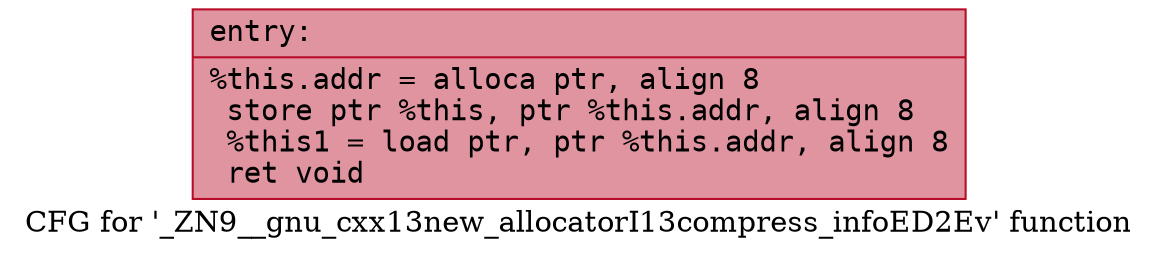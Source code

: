 digraph "CFG for '_ZN9__gnu_cxx13new_allocatorI13compress_infoED2Ev' function" {
	label="CFG for '_ZN9__gnu_cxx13new_allocatorI13compress_infoED2Ev' function";

	Node0x5651cd854090 [shape=record,color="#b70d28ff", style=filled, fillcolor="#b70d2870" fontname="Courier",label="{entry:\l|  %this.addr = alloca ptr, align 8\l  store ptr %this, ptr %this.addr, align 8\l  %this1 = load ptr, ptr %this.addr, align 8\l  ret void\l}"];
}
